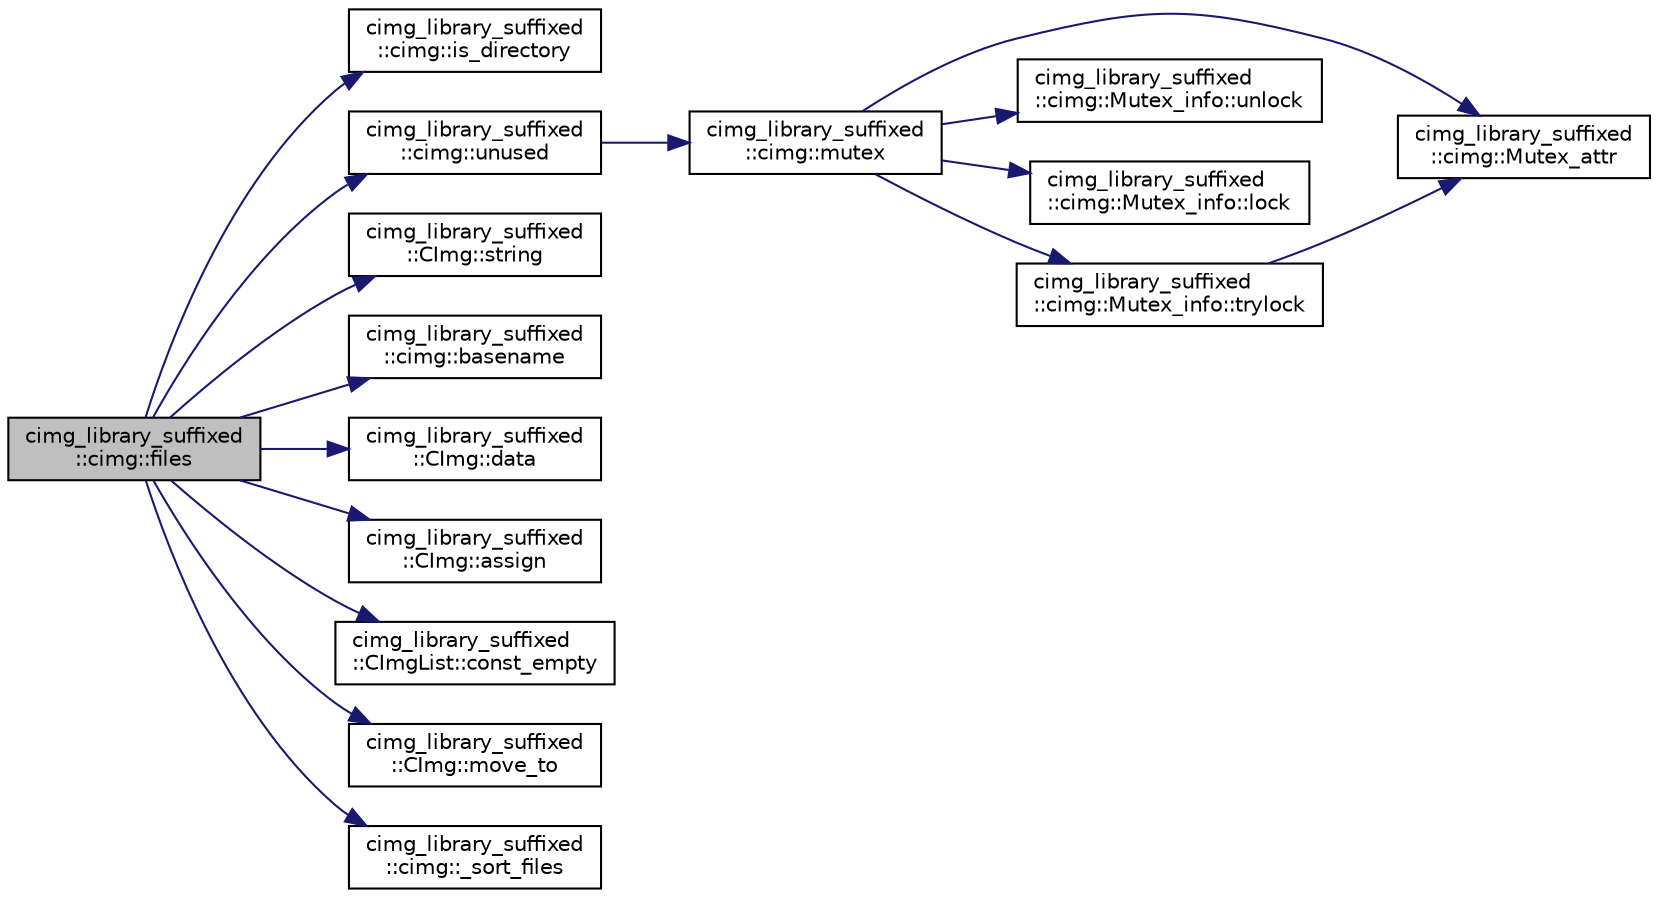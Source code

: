 digraph "cimg_library_suffixed::cimg::files"
{
  edge [fontname="Helvetica",fontsize="10",labelfontname="Helvetica",labelfontsize="10"];
  node [fontname="Helvetica",fontsize="10",shape=record];
  rankdir="LR";
  Node1554 [label="cimg_library_suffixed\l::cimg::files",height=0.2,width=0.4,color="black", fillcolor="grey75", style="filled", fontcolor="black"];
  Node1554 -> Node1555 [color="midnightblue",fontsize="10",style="solid",fontname="Helvetica"];
  Node1555 [label="cimg_library_suffixed\l::cimg::is_directory",height=0.2,width=0.4,color="black", fillcolor="white", style="filled",URL="$namespacecimg__library__suffixed_1_1cimg.html#aca0e45a04eb1607f2e25101aae4b8572",tooltip="Check if a path is a directory. "];
  Node1554 -> Node1556 [color="midnightblue",fontsize="10",style="solid",fontname="Helvetica"];
  Node1556 [label="cimg_library_suffixed\l::cimg::unused",height=0.2,width=0.4,color="black", fillcolor="white", style="filled",URL="$namespacecimg__library__suffixed_1_1cimg.html#a79aef0cbcf66ceb71c2b74cb66b4deb2",tooltip="Avoid warning messages due to unused parameters. Do nothing actually. "];
  Node1556 -> Node1557 [color="midnightblue",fontsize="10",style="solid",fontname="Helvetica"];
  Node1557 [label="cimg_library_suffixed\l::cimg::mutex",height=0.2,width=0.4,color="black", fillcolor="white", style="filled",URL="$namespacecimg__library__suffixed_1_1cimg.html#a9e739e4b4ac058abfba069466617b914"];
  Node1557 -> Node1558 [color="midnightblue",fontsize="10",style="solid",fontname="Helvetica"];
  Node1558 [label="cimg_library_suffixed\l::cimg::Mutex_attr",height=0.2,width=0.4,color="black", fillcolor="white", style="filled",URL="$namespacecimg__library__suffixed_1_1cimg.html#aa0e1bc96ae6e235dc5b67b8b0a466166"];
  Node1557 -> Node1559 [color="midnightblue",fontsize="10",style="solid",fontname="Helvetica"];
  Node1559 [label="cimg_library_suffixed\l::cimg::Mutex_info::unlock",height=0.2,width=0.4,color="black", fillcolor="white", style="filled",URL="$structcimg__library__suffixed_1_1cimg_1_1_mutex__info.html#afac3fa5f107ad4795fb867050f616555"];
  Node1557 -> Node1560 [color="midnightblue",fontsize="10",style="solid",fontname="Helvetica"];
  Node1560 [label="cimg_library_suffixed\l::cimg::Mutex_info::lock",height=0.2,width=0.4,color="black", fillcolor="white", style="filled",URL="$structcimg__library__suffixed_1_1cimg_1_1_mutex__info.html#a6cc8e26847a1aa649febed03d70182e7"];
  Node1557 -> Node1561 [color="midnightblue",fontsize="10",style="solid",fontname="Helvetica"];
  Node1561 [label="cimg_library_suffixed\l::cimg::Mutex_info::trylock",height=0.2,width=0.4,color="black", fillcolor="white", style="filled",URL="$structcimg__library__suffixed_1_1cimg_1_1_mutex__info.html#a9bf4ed1e1dfe6f28fa6250cd04f3c900"];
  Node1561 -> Node1558 [color="midnightblue",fontsize="10",style="solid",fontname="Helvetica"];
  Node1554 -> Node1562 [color="midnightblue",fontsize="10",style="solid",fontname="Helvetica"];
  Node1562 [label="cimg_library_suffixed\l::CImg::string",height=0.2,width=0.4,color="black", fillcolor="white", style="filled",URL="$structcimg__library__suffixed_1_1_c_img.html#a1a6afc9cde7f9cdfa0d2711dd39f83b8",tooltip="Return an image containing the ascii codes of the specified string. "];
  Node1554 -> Node1563 [color="midnightblue",fontsize="10",style="solid",fontname="Helvetica"];
  Node1563 [label="cimg_library_suffixed\l::cimg::basename",height=0.2,width=0.4,color="black", fillcolor="white", style="filled",URL="$namespacecimg__library__suffixed_1_1cimg.html#a40fb5fe2a0d260120909c617dfd3b07b",tooltip="Return the basename of a filename. "];
  Node1554 -> Node1564 [color="midnightblue",fontsize="10",style="solid",fontname="Helvetica"];
  Node1564 [label="cimg_library_suffixed\l::CImg::data",height=0.2,width=0.4,color="black", fillcolor="white", style="filled",URL="$structcimg__library__suffixed_1_1_c_img.html#a5a062592b78f33dd2813cc59985e61a2",tooltip="Return a pointer to the first pixel value. "];
  Node1554 -> Node1565 [color="midnightblue",fontsize="10",style="solid",fontname="Helvetica"];
  Node1565 [label="cimg_library_suffixed\l::CImg::assign",height=0.2,width=0.4,color="black", fillcolor="white", style="filled",URL="$structcimg__library__suffixed_1_1_c_img.html#a82cf529dfcb37cbd01ad7f9bd76795d7",tooltip="Construct empty image . "];
  Node1554 -> Node1566 [color="midnightblue",fontsize="10",style="solid",fontname="Helvetica"];
  Node1566 [label="cimg_library_suffixed\l::CImgList::const_empty",height=0.2,width=0.4,color="black", fillcolor="white", style="filled",URL="$structcimg__library__suffixed_1_1_c_img_list.html#ae37157824423ea01f970917ce45311a8",tooltip="Return a reference to an empty list . "];
  Node1554 -> Node1567 [color="midnightblue",fontsize="10",style="solid",fontname="Helvetica"];
  Node1567 [label="cimg_library_suffixed\l::CImg::move_to",height=0.2,width=0.4,color="black", fillcolor="white", style="filled",URL="$structcimg__library__suffixed_1_1_c_img.html#a679b1e1a7717fbb6be2352355e69f077",tooltip="Transfer content of an image instance into another one. "];
  Node1554 -> Node1568 [color="midnightblue",fontsize="10",style="solid",fontname="Helvetica"];
  Node1568 [label="cimg_library_suffixed\l::cimg::_sort_files",height=0.2,width=0.4,color="black", fillcolor="white", style="filled",URL="$namespacecimg__library__suffixed_1_1cimg.html#add25d3bf42363c07ad95d4a9a689f729"];
}
